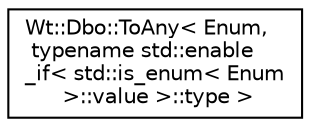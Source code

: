 digraph "Graphical Class Hierarchy"
{
 // LATEX_PDF_SIZE
  edge [fontname="Helvetica",fontsize="10",labelfontname="Helvetica",labelfontsize="10"];
  node [fontname="Helvetica",fontsize="10",shape=record];
  rankdir="LR";
  Node0 [label="Wt::Dbo::ToAny\< Enum,\l typename std::enable\l_if\< std::is_enum\< Enum\l \>::value \>::type \>",height=0.2,width=0.4,color="black", fillcolor="white", style="filled",URL="$structWt_1_1Dbo_1_1ToAny_3_01Enum_00_01typename_01std_1_1enable__if_3_01std_1_1is__enum_3_01Enumb8d6d750a1a6f1dc319b1751a39913ab.html",tooltip=" "];
}
